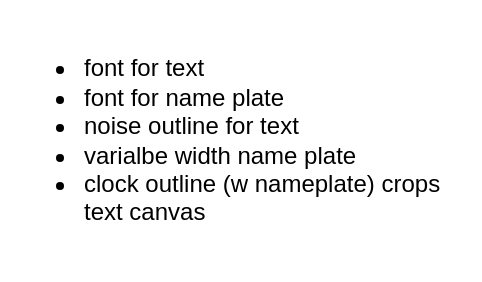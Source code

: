 <mxfile>
    <diagram id="er6nwBFmSLNa3tK5eAav" name="Page-1">
        <mxGraphModel dx="818" dy="869" grid="1" gridSize="10" guides="1" tooltips="1" connect="1" arrows="1" fold="1" page="1" pageScale="1" pageWidth="1100" pageHeight="850" math="0" shadow="0">
            <root>
                <mxCell id="0"/>
                <mxCell id="1" parent="0"/>
                <mxCell id="2" value="&lt;ul&gt;&lt;li&gt;font for text&lt;/li&gt;&lt;li&gt;font for name plate&lt;/li&gt;&lt;li&gt;noise outline for text&lt;/li&gt;&lt;li&gt;varialbe width name plate&lt;/li&gt;&lt;li&gt;clock outline (w nameplate) crops text canvas&lt;/li&gt;&lt;/ul&gt;" style="text;strokeColor=none;fillColor=none;html=1;whiteSpace=wrap;verticalAlign=middle;overflow=hidden;" vertex="1" parent="1">
                    <mxGeometry x="30" y="60" width="240" height="140" as="geometry"/>
                </mxCell>
            </root>
        </mxGraphModel>
    </diagram>
</mxfile>